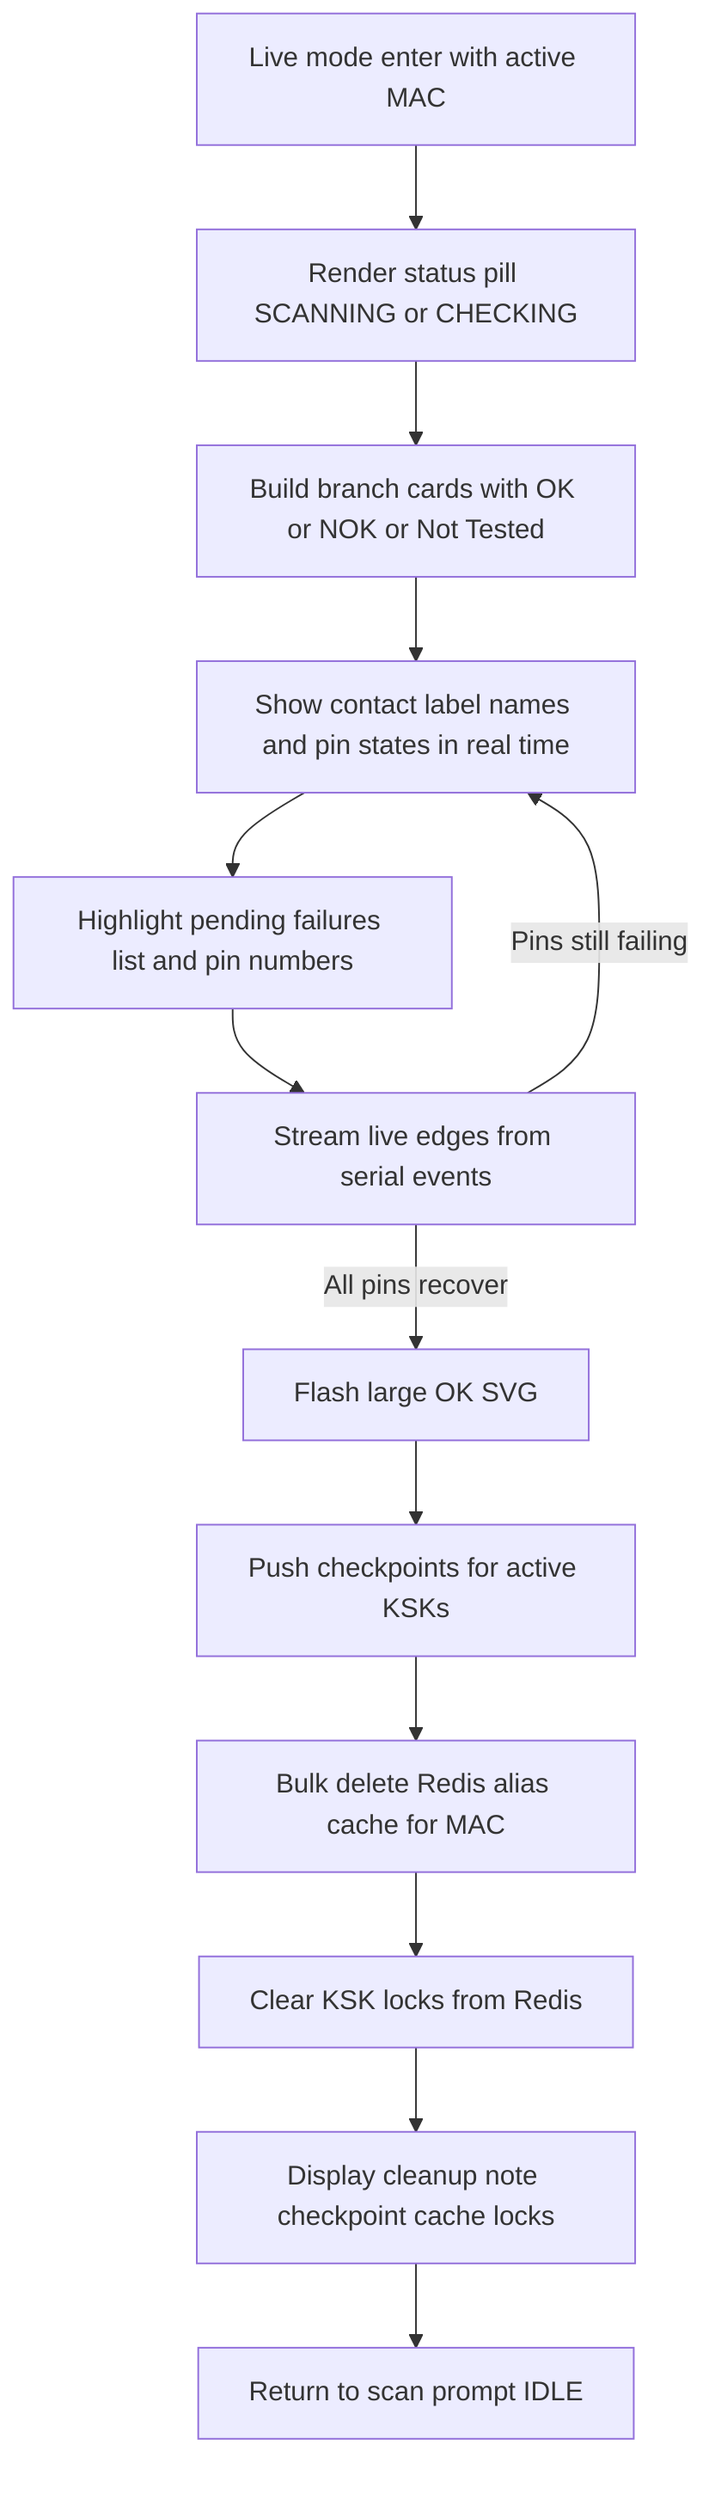flowchart TB
    L0[Live mode enter with active MAC] --> L1[Render status pill SCANNING or CHECKING]
    L1 --> L2[Build branch cards with OK or NOK or Not Tested]
    L2 --> L3[Show contact label names and pin states in real time]
    L3 --> L4[Highlight pending failures list and pin numbers]
    L4 --> L5[Stream live edges from serial events]
    L5 -->|Pins still failing| L3
    L5 -->|All pins recover| L6[Flash large OK SVG]
    L6 --> L7[Push checkpoints for active KSKs]
    L7 --> L8[Bulk delete Redis alias cache for MAC]
    L8 --> L9[Clear KSK locks from Redis]
    L9 --> L10[Display cleanup note checkpoint cache locks]
    L10 --> L11[Return to scan prompt IDLE]